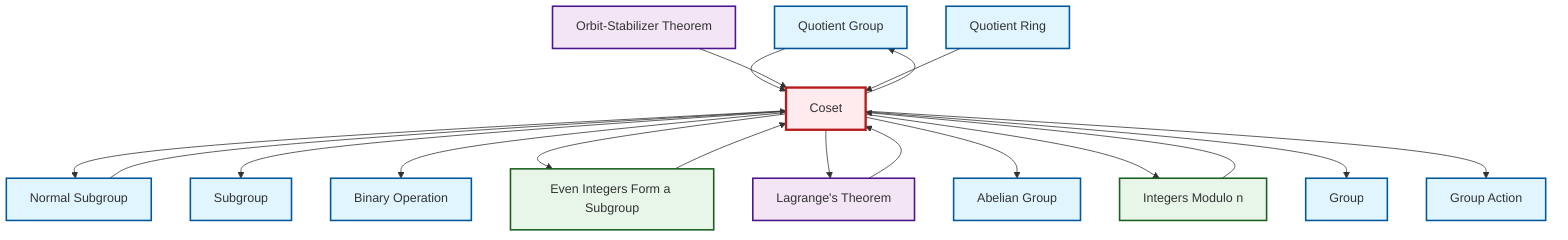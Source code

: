 graph TD
    classDef definition fill:#e1f5fe,stroke:#01579b,stroke-width:2px
    classDef theorem fill:#f3e5f5,stroke:#4a148c,stroke-width:2px
    classDef axiom fill:#fff3e0,stroke:#e65100,stroke-width:2px
    classDef example fill:#e8f5e9,stroke:#1b5e20,stroke-width:2px
    classDef current fill:#ffebee,stroke:#b71c1c,stroke-width:3px
    def-quotient-group["Quotient Group"]:::definition
    def-normal-subgroup["Normal Subgroup"]:::definition
    ex-even-integers-subgroup["Even Integers Form a Subgroup"]:::example
    def-group["Group"]:::definition
    thm-lagrange["Lagrange's Theorem"]:::theorem
    def-binary-operation["Binary Operation"]:::definition
    def-abelian-group["Abelian Group"]:::definition
    def-coset["Coset"]:::definition
    ex-quotient-integers-mod-n["Integers Modulo n"]:::example
    def-quotient-ring["Quotient Ring"]:::definition
    def-group-action["Group Action"]:::definition
    thm-orbit-stabilizer["Orbit-Stabilizer Theorem"]:::theorem
    def-subgroup["Subgroup"]:::definition
    def-coset --> def-normal-subgroup
    def-coset --> def-subgroup
    def-quotient-group --> def-coset
    def-coset --> def-binary-operation
    def-coset --> def-quotient-group
    def-coset --> ex-even-integers-subgroup
    def-coset --> thm-lagrange
    thm-lagrange --> def-coset
    thm-orbit-stabilizer --> def-coset
    ex-quotient-integers-mod-n --> def-coset
    def-coset --> def-abelian-group
    def-normal-subgroup --> def-coset
    def-quotient-ring --> def-coset
    ex-even-integers-subgroup --> def-coset
    def-coset --> ex-quotient-integers-mod-n
    def-coset --> def-group
    def-coset --> def-group-action
    class def-coset current